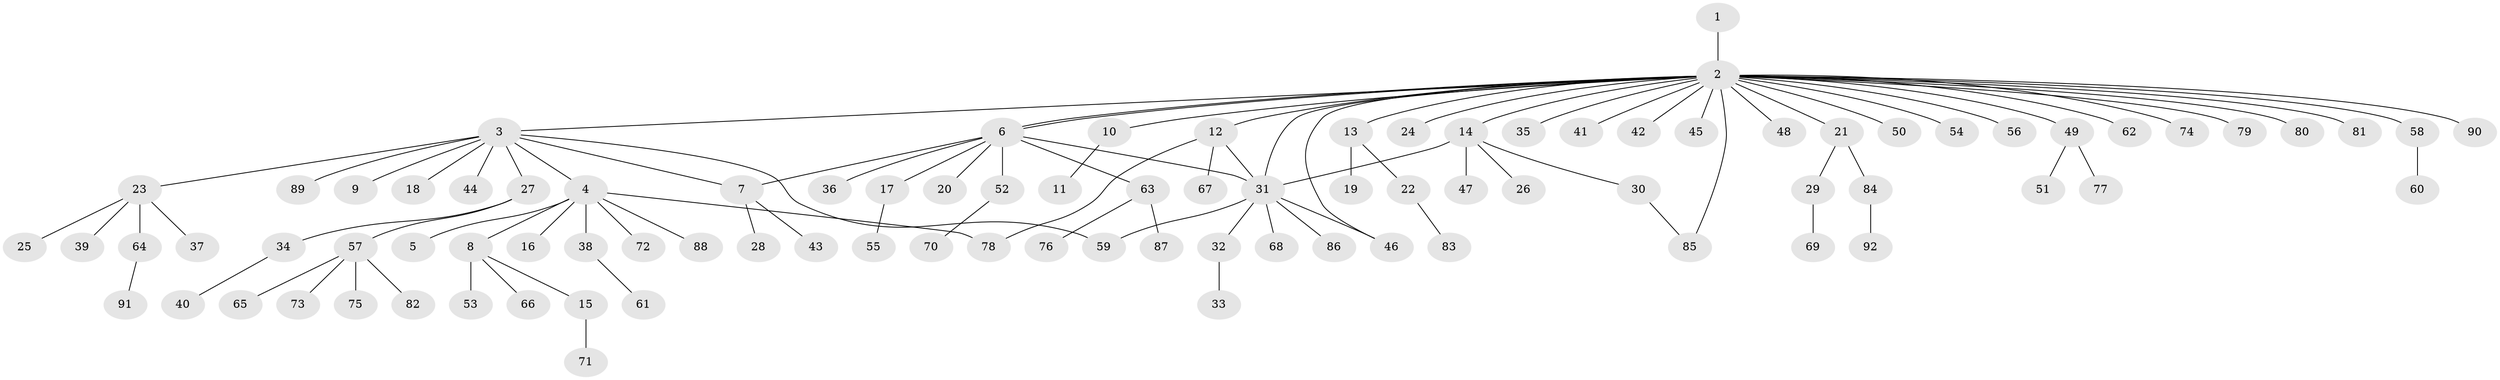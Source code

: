 // Generated by graph-tools (version 1.1) at 2025/14/03/09/25 04:14:26]
// undirected, 92 vertices, 100 edges
graph export_dot {
graph [start="1"]
  node [color=gray90,style=filled];
  1;
  2;
  3;
  4;
  5;
  6;
  7;
  8;
  9;
  10;
  11;
  12;
  13;
  14;
  15;
  16;
  17;
  18;
  19;
  20;
  21;
  22;
  23;
  24;
  25;
  26;
  27;
  28;
  29;
  30;
  31;
  32;
  33;
  34;
  35;
  36;
  37;
  38;
  39;
  40;
  41;
  42;
  43;
  44;
  45;
  46;
  47;
  48;
  49;
  50;
  51;
  52;
  53;
  54;
  55;
  56;
  57;
  58;
  59;
  60;
  61;
  62;
  63;
  64;
  65;
  66;
  67;
  68;
  69;
  70;
  71;
  72;
  73;
  74;
  75;
  76;
  77;
  78;
  79;
  80;
  81;
  82;
  83;
  84;
  85;
  86;
  87;
  88;
  89;
  90;
  91;
  92;
  1 -- 2;
  2 -- 3;
  2 -- 6;
  2 -- 6;
  2 -- 10;
  2 -- 12;
  2 -- 13;
  2 -- 14;
  2 -- 21;
  2 -- 24;
  2 -- 31;
  2 -- 35;
  2 -- 41;
  2 -- 42;
  2 -- 45;
  2 -- 46;
  2 -- 48;
  2 -- 49;
  2 -- 50;
  2 -- 54;
  2 -- 56;
  2 -- 58;
  2 -- 62;
  2 -- 74;
  2 -- 79;
  2 -- 80;
  2 -- 81;
  2 -- 85;
  2 -- 90;
  3 -- 4;
  3 -- 7;
  3 -- 9;
  3 -- 18;
  3 -- 23;
  3 -- 27;
  3 -- 44;
  3 -- 59;
  3 -- 89;
  4 -- 5;
  4 -- 8;
  4 -- 16;
  4 -- 38;
  4 -- 72;
  4 -- 78;
  4 -- 88;
  6 -- 7;
  6 -- 17;
  6 -- 20;
  6 -- 31;
  6 -- 36;
  6 -- 52;
  6 -- 63;
  7 -- 28;
  7 -- 43;
  8 -- 15;
  8 -- 53;
  8 -- 66;
  10 -- 11;
  12 -- 31;
  12 -- 67;
  12 -- 78;
  13 -- 19;
  13 -- 22;
  14 -- 26;
  14 -- 30;
  14 -- 31;
  14 -- 47;
  15 -- 71;
  17 -- 55;
  21 -- 29;
  21 -- 84;
  22 -- 83;
  23 -- 25;
  23 -- 37;
  23 -- 39;
  23 -- 64;
  27 -- 34;
  27 -- 57;
  29 -- 69;
  30 -- 85;
  31 -- 32;
  31 -- 46;
  31 -- 59;
  31 -- 68;
  31 -- 86;
  32 -- 33;
  34 -- 40;
  38 -- 61;
  49 -- 51;
  49 -- 77;
  52 -- 70;
  57 -- 65;
  57 -- 73;
  57 -- 75;
  57 -- 82;
  58 -- 60;
  63 -- 76;
  63 -- 87;
  64 -- 91;
  84 -- 92;
}
